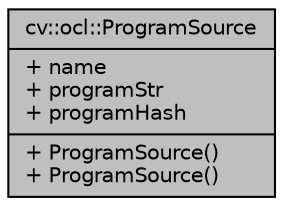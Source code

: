 digraph "cv::ocl::ProgramSource"
{
 // LATEX_PDF_SIZE
  edge [fontname="Helvetica",fontsize="10",labelfontname="Helvetica",labelfontsize="10"];
  node [fontname="Helvetica",fontsize="10",shape=record];
  Node1 [label="{cv::ocl::ProgramSource\n|+ name\l+ programStr\l+ programHash\l|+ ProgramSource()\l+ ProgramSource()\l}",height=0.2,width=0.4,color="black", fillcolor="grey75", style="filled", fontcolor="black",tooltip=" "];
}
